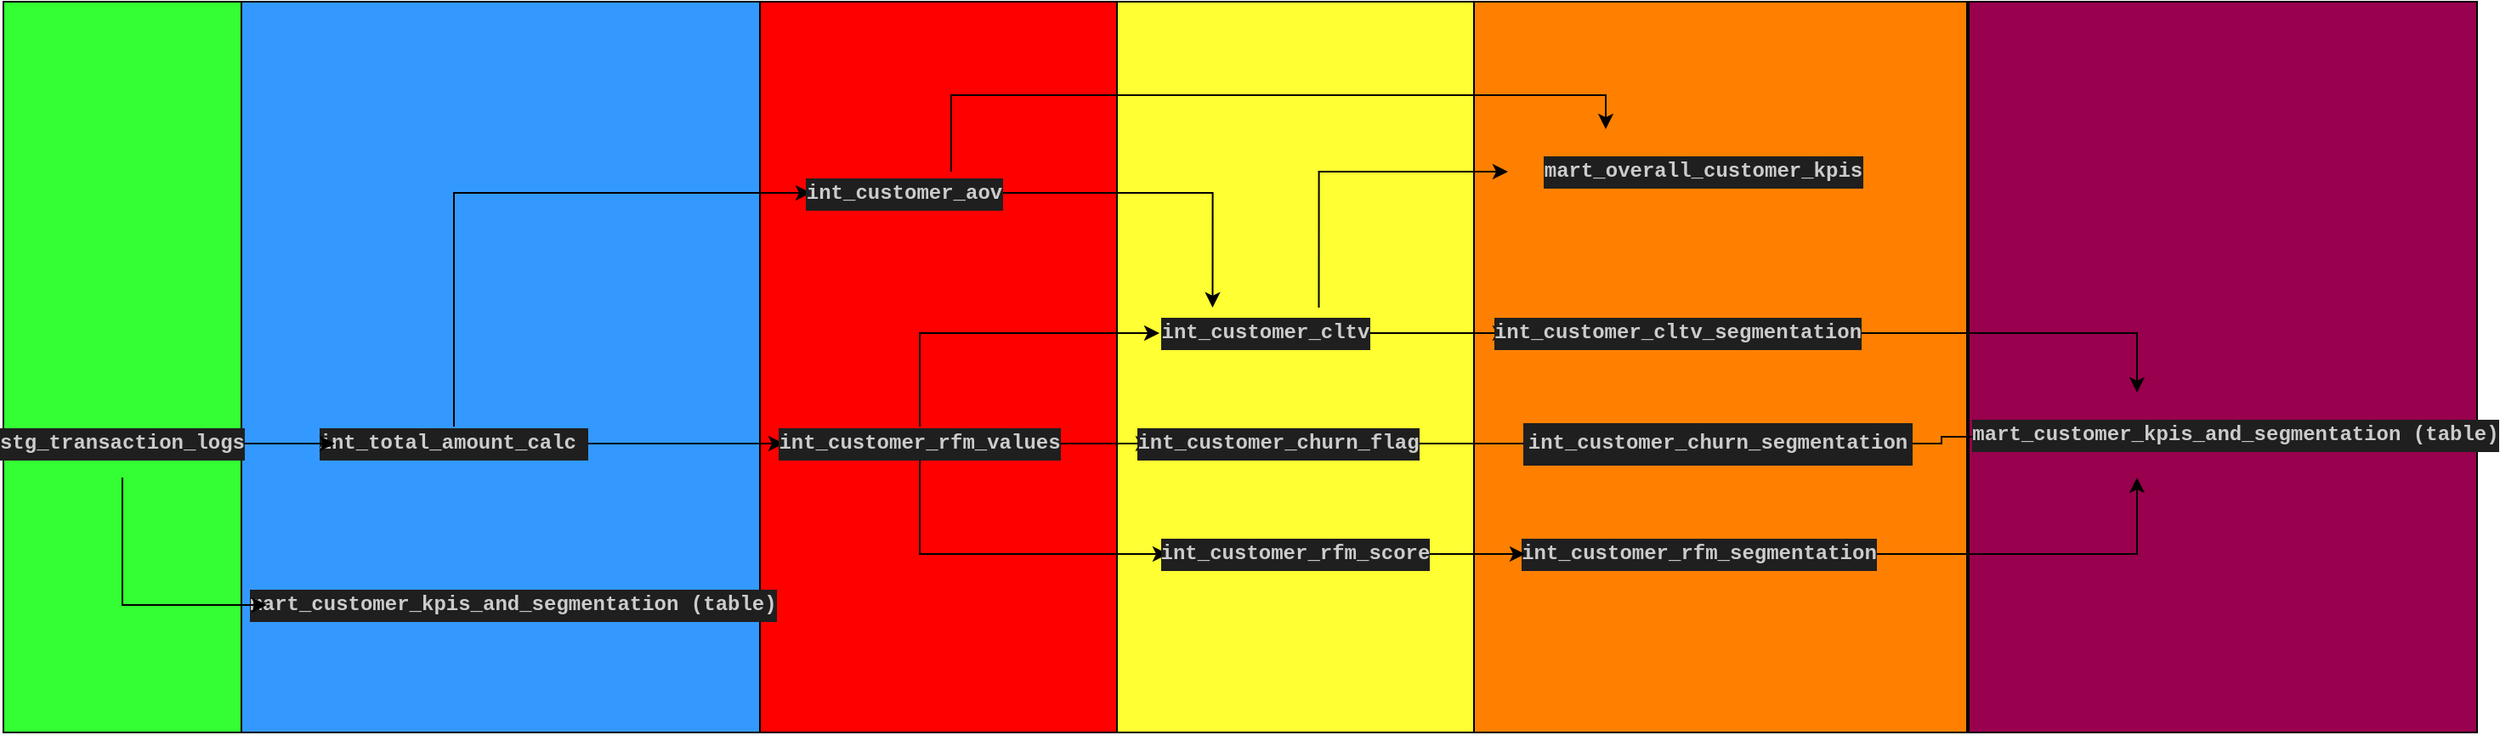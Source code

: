 <mxfile version="28.0.4">
  <diagram name="Page-1" id="6ws0Qpp1SFr7j0RGD9Xw">
    <mxGraphModel dx="2095" dy="611" grid="1" gridSize="10" guides="1" tooltips="1" connect="1" arrows="1" fold="1" page="1" pageScale="1" pageWidth="827" pageHeight="1169" math="0" shadow="0">
      <root>
        <mxCell id="0" />
        <mxCell id="1" parent="0" />
        <mxCell id="VnVgwCRqy8seNjEnO5tW-45" value="" style="rounded=0;whiteSpace=wrap;html=1;fillColor=#FF8000;" vertex="1" parent="1">
          <mxGeometry x="737.5" width="292.5" height="430" as="geometry" />
        </mxCell>
        <mxCell id="VnVgwCRqy8seNjEnO5tW-46" value="" style="rounded=0;whiteSpace=wrap;html=1;fillColor=#99004D;" vertex="1" parent="1">
          <mxGeometry x="1031" width="299" height="430" as="geometry" />
        </mxCell>
        <mxCell id="VnVgwCRqy8seNjEnO5tW-42" value="" style="rounded=0;whiteSpace=wrap;html=1;fillColor=#FFFF33;" vertex="1" parent="1">
          <mxGeometry x="530" width="210" height="430" as="geometry" />
        </mxCell>
        <mxCell id="VnVgwCRqy8seNjEnO5tW-41" value="" style="rounded=0;whiteSpace=wrap;html=1;fillColor=#FF0000;" vertex="1" parent="1">
          <mxGeometry x="320" width="210" height="430" as="geometry" />
        </mxCell>
        <mxCell id="VnVgwCRqy8seNjEnO5tW-39" value="" style="rounded=0;whiteSpace=wrap;html=1;fillColor=#3399FF;" vertex="1" parent="1">
          <mxGeometry x="15" width="305" height="430" as="geometry" />
        </mxCell>
        <mxCell id="VnVgwCRqy8seNjEnO5tW-38" value="" style="rounded=0;whiteSpace=wrap;html=1;fillColor=#33FF33;" vertex="1" parent="1">
          <mxGeometry x="-125" width="140" height="430" as="geometry" />
        </mxCell>
        <mxCell id="VnVgwCRqy8seNjEnO5tW-17" style="edgeStyle=orthogonalEdgeStyle;rounded=0;orthogonalLoop=1;jettySize=auto;html=1;exitX=1;exitY=0.5;exitDx=0;exitDy=0;entryX=0;entryY=0.5;entryDx=0;entryDy=0;" edge="1" parent="1" source="VnVgwCRqy8seNjEnO5tW-9" target="hU7J6p0bKYq7fcfu6VAh-5">
          <mxGeometry relative="1" as="geometry" />
        </mxCell>
        <mxCell id="VnVgwCRqy8seNjEnO5tW-8" style="edgeStyle=orthogonalEdgeStyle;rounded=0;orthogonalLoop=1;jettySize=auto;html=1;exitX=1;exitY=0.5;exitDx=0;exitDy=0;" edge="1" parent="1" source="hU7J6p0bKYq7fcfu6VAh-5" target="hU7J6p0bKYq7fcfu6VAh-10">
          <mxGeometry relative="1" as="geometry">
            <mxPoint x="460" y="260" as="targetPoint" />
          </mxGeometry>
        </mxCell>
        <mxCell id="hU7J6p0bKYq7fcfu6VAh-42" style="edgeStyle=orthogonalEdgeStyle;rounded=0;orthogonalLoop=1;jettySize=auto;html=1;exitX=1;exitY=0.5;exitDx=0;exitDy=0;" parent="1" source="hU7J6p0bKYq7fcfu6VAh-9" target="hU7J6p0bKYq7fcfu6VAh-15" edge="1">
          <mxGeometry relative="1" as="geometry">
            <Array as="points">
              <mxPoint x="657.5" y="195" />
            </Array>
          </mxGeometry>
        </mxCell>
        <mxCell id="VnVgwCRqy8seNjEnO5tW-34" style="edgeStyle=orthogonalEdgeStyle;rounded=0;orthogonalLoop=1;jettySize=auto;html=1;exitX=0.5;exitY=0;exitDx=0;exitDy=0;entryX=0;entryY=0.5;entryDx=0;entryDy=0;" edge="1" parent="1" source="hU7J6p0bKYq7fcfu6VAh-5" target="hU7J6p0bKYq7fcfu6VAh-9">
          <mxGeometry relative="1" as="geometry" />
        </mxCell>
        <mxCell id="VnVgwCRqy8seNjEnO5tW-50" style="edgeStyle=orthogonalEdgeStyle;rounded=0;orthogonalLoop=1;jettySize=auto;html=1;exitX=0.5;exitY=1;exitDx=0;exitDy=0;entryX=0;entryY=0.5;entryDx=0;entryDy=0;" edge="1" parent="1" source="hU7J6p0bKYq7fcfu6VAh-5" target="VnVgwCRqy8seNjEnO5tW-47">
          <mxGeometry relative="1" as="geometry" />
        </mxCell>
        <mxCell id="hU7J6p0bKYq7fcfu6VAh-5" value="&lt;div style=&quot;color: rgb(204, 204, 204); background-color: rgb(31, 31, 31); font-family: Consolas, &amp;quot;Courier New&amp;quot;, monospace; line-height: 19px; white-space: pre;&quot;&gt;&lt;div style=&quot;line-height: 19px;&quot;&gt;&lt;span class=&quot;notion-enable-hover&quot; data-token-index=&quot;0&quot; style=&quot;font-weight:600&quot;&gt;int_customer_rfm_values&lt;/span&gt;&lt;/div&gt;&lt;/div&gt;" style="text;html=1;align=center;verticalAlign=middle;whiteSpace=wrap;rounded=0;" parent="1" vertex="1">
          <mxGeometry x="334" y="250" width="160" height="20" as="geometry" />
        </mxCell>
        <mxCell id="VnVgwCRqy8seNjEnO5tW-54" style="edgeStyle=orthogonalEdgeStyle;rounded=0;orthogonalLoop=1;jettySize=auto;html=1;exitX=0.75;exitY=0;exitDx=0;exitDy=0;entryX=0;entryY=0.5;entryDx=0;entryDy=0;" edge="1" parent="1" source="hU7J6p0bKYq7fcfu6VAh-9" target="VnVgwCRqy8seNjEnO5tW-28">
          <mxGeometry relative="1" as="geometry" />
        </mxCell>
        <mxCell id="hU7J6p0bKYq7fcfu6VAh-9" value="&lt;div style=&quot;color: rgb(204, 204, 204); background-color: rgb(31, 31, 31); font-family: Consolas, &amp;quot;Courier New&amp;quot;, monospace; line-height: 19px; white-space: pre;&quot;&gt;&lt;span class=&quot;notion-enable-hover&quot; data-token-index=&quot;0&quot; style=&quot;font-weight:600&quot;&gt;int_customer_cltv&lt;/span&gt;&lt;/div&gt;" style="text;html=1;align=center;verticalAlign=middle;whiteSpace=wrap;rounded=0;" parent="1" vertex="1">
          <mxGeometry x="555" y="180" width="125" height="30" as="geometry" />
        </mxCell>
        <mxCell id="VnVgwCRqy8seNjEnO5tW-7" style="edgeStyle=orthogonalEdgeStyle;rounded=0;orthogonalLoop=1;jettySize=auto;html=1;entryX=0;entryY=0.5;entryDx=0;entryDy=0;" edge="1" parent="1" source="hU7J6p0bKYq7fcfu6VAh-10" target="hU7J6p0bKYq7fcfu6VAh-16">
          <mxGeometry relative="1" as="geometry">
            <mxPoint x="742.5" y="260" as="targetPoint" />
          </mxGeometry>
        </mxCell>
        <mxCell id="hU7J6p0bKYq7fcfu6VAh-10" value="&lt;div style=&quot;color: rgb(204, 204, 204); background-color: rgb(31, 31, 31); font-family: Consolas, &amp;quot;Courier New&amp;quot;, monospace; line-height: 19px; white-space: pre;&quot;&gt;&lt;span class=&quot;notion-enable-hover&quot; data-token-index=&quot;0&quot; style=&quot;font-weight:600&quot;&gt;int_customer_churn_flag&lt;/span&gt;&lt;/div&gt;" style="text;html=1;align=center;verticalAlign=middle;whiteSpace=wrap;rounded=0;" parent="1" vertex="1">
          <mxGeometry x="550" y="245" width="150" height="30" as="geometry" />
        </mxCell>
        <mxCell id="VnVgwCRqy8seNjEnO5tW-49" style="edgeStyle=orthogonalEdgeStyle;rounded=0;orthogonalLoop=1;jettySize=auto;html=1;exitX=1;exitY=0.5;exitDx=0;exitDy=0;entryX=0.25;entryY=1;entryDx=0;entryDy=0;" edge="1" parent="1" source="hU7J6p0bKYq7fcfu6VAh-14" target="hU7J6p0bKYq7fcfu6VAh-18">
          <mxGeometry relative="1" as="geometry" />
        </mxCell>
        <mxCell id="hU7J6p0bKYq7fcfu6VAh-14" value="&lt;div style=&quot;color: rgb(204, 204, 204); background-color: rgb(31, 31, 31); font-family: Consolas, &amp;quot;Courier New&amp;quot;, monospace; line-height: 19px; white-space: pre;&quot;&gt;&lt;b&gt;int_customer_rfm_segmentation&lt;/b&gt;&lt;/div&gt;" style="text;html=1;align=center;verticalAlign=middle;whiteSpace=wrap;rounded=0;" parent="1" vertex="1">
          <mxGeometry x="770" y="305" width="205" height="40" as="geometry" />
        </mxCell>
        <mxCell id="VnVgwCRqy8seNjEnO5tW-2" style="edgeStyle=orthogonalEdgeStyle;rounded=0;orthogonalLoop=1;jettySize=auto;html=1;exitX=1;exitY=0.5;exitDx=0;exitDy=0;entryX=0.25;entryY=0;entryDx=0;entryDy=0;" edge="1" parent="1" source="hU7J6p0bKYq7fcfu6VAh-15" target="hU7J6p0bKYq7fcfu6VAh-18">
          <mxGeometry relative="1" as="geometry">
            <Array as="points">
              <mxPoint x="1130" y="195" />
            </Array>
          </mxGeometry>
        </mxCell>
        <mxCell id="hU7J6p0bKYq7fcfu6VAh-15" value="&lt;div style=&quot;color: rgb(204, 204, 204); background-color: rgb(31, 31, 31); font-family: Consolas, &amp;quot;Courier New&amp;quot;, monospace; line-height: 19px; white-space: pre;&quot;&gt;&lt;b&gt;int_customer_cltv_segmentation&lt;/b&gt;&lt;/div&gt;" style="text;html=1;align=center;verticalAlign=middle;whiteSpace=wrap;rounded=0;" parent="1" vertex="1">
          <mxGeometry x="760" y="170" width="200" height="50" as="geometry" />
        </mxCell>
        <mxCell id="VnVgwCRqy8seNjEnO5tW-5" style="edgeStyle=orthogonalEdgeStyle;rounded=0;orthogonalLoop=1;jettySize=auto;html=1;" edge="1" parent="1" source="hU7J6p0bKYq7fcfu6VAh-16">
          <mxGeometry relative="1" as="geometry">
            <mxPoint x="1042.5" y="255" as="targetPoint" />
            <Array as="points">
              <mxPoint x="1015" y="260" />
              <mxPoint x="1015" y="256" />
            </Array>
          </mxGeometry>
        </mxCell>
        <mxCell id="hU7J6p0bKYq7fcfu6VAh-16" value="&lt;div style=&quot;color: rgb(204, 204, 204); background-color: rgb(31, 31, 31); font-family: Consolas, &amp;quot;Courier New&amp;quot;, monospace; line-height: 19px; white-space: pre;&quot;&gt;&lt;table class=&quot;simple-table&quot; id=&quot;2311363d-427c-80b6-84d1-ec609ff5034f&quot;&gt;&lt;tbody&gt;&lt;tr id=&quot;2311363d-427c-800a-8e26-e54df83b6653&quot;&gt;&lt;td style=&quot;width:243px&quot; class=&quot;&quot; id=&quot;gC?g&quot;&gt;&lt;b&gt;int_customer_churn_segmentation&lt;/b&gt;&lt;/td&gt;&lt;/tr&gt;&lt;/tbody&gt;&lt;/table&gt;&lt;/div&gt;" style="text;html=1;align=center;verticalAlign=middle;whiteSpace=wrap;rounded=0;" parent="1" vertex="1">
          <mxGeometry x="780.25" y="220" width="207" height="80" as="geometry" />
        </mxCell>
        <mxCell id="hU7J6p0bKYq7fcfu6VAh-18" value="&lt;div style=&quot;color: rgb(204, 204, 204); background-color: rgb(31, 31, 31); font-family: Consolas, &amp;quot;Courier New&amp;quot;, monospace; line-height: 19px; white-space: pre;&quot;&gt;&lt;div style=&quot;line-height: 19px;&quot;&gt;&lt;b&gt;mart_customer_kpis_and_segmentation (table)&lt;/b&gt;&lt;/div&gt;&lt;/div&gt;" style="text;html=1;align=center;verticalAlign=middle;whiteSpace=wrap;rounded=0;" parent="1" vertex="1">
          <mxGeometry x="1072.5" y="230" width="230" height="50" as="geometry" />
        </mxCell>
        <mxCell id="VnVgwCRqy8seNjEnO5tW-21" style="edgeStyle=orthogonalEdgeStyle;rounded=0;orthogonalLoop=1;jettySize=auto;html=1;exitX=0.5;exitY=0;exitDx=0;exitDy=0;entryX=0;entryY=0.5;entryDx=0;entryDy=0;" edge="1" parent="1" source="VnVgwCRqy8seNjEnO5tW-9" target="VnVgwCRqy8seNjEnO5tW-19">
          <mxGeometry relative="1" as="geometry" />
        </mxCell>
        <mxCell id="VnVgwCRqy8seNjEnO5tW-9" value="&lt;div style=&quot;color: rgb(204, 204, 204); background-color: rgb(31, 31, 31); font-family: Consolas, &amp;quot;Courier New&amp;quot;, monospace; line-height: 19px; white-space: pre;&quot;&gt;&lt;div style=&quot;line-height: 19px;&quot;&gt;&lt;span class=&quot;notion-enable-hover&quot; data-token-index=&quot;0&quot; style=&quot;&quot;&gt;&lt;b&gt;int_total_amount_calc &lt;/b&gt;&lt;/span&gt;&lt;/div&gt;&lt;/div&gt;" style="text;html=1;align=center;verticalAlign=middle;whiteSpace=wrap;rounded=0;" vertex="1" parent="1">
          <mxGeometry x="70" y="250" width="140" height="20" as="geometry" />
        </mxCell>
        <mxCell id="VnVgwCRqy8seNjEnO5tW-20" style="edgeStyle=orthogonalEdgeStyle;rounded=0;orthogonalLoop=1;jettySize=auto;html=1;exitX=1;exitY=0.5;exitDx=0;exitDy=0;entryX=0.25;entryY=0;entryDx=0;entryDy=0;" edge="1" parent="1" source="VnVgwCRqy8seNjEnO5tW-19" target="hU7J6p0bKYq7fcfu6VAh-9">
          <mxGeometry relative="1" as="geometry" />
        </mxCell>
        <mxCell id="VnVgwCRqy8seNjEnO5tW-53" style="edgeStyle=orthogonalEdgeStyle;rounded=0;orthogonalLoop=1;jettySize=auto;html=1;exitX=0.75;exitY=0;exitDx=0;exitDy=0;entryX=0.25;entryY=0;entryDx=0;entryDy=0;" edge="1" parent="1" source="VnVgwCRqy8seNjEnO5tW-19" target="VnVgwCRqy8seNjEnO5tW-28">
          <mxGeometry relative="1" as="geometry" />
        </mxCell>
        <mxCell id="VnVgwCRqy8seNjEnO5tW-19" value="&lt;div style=&quot;color: rgb(204, 204, 204); background-color: rgb(31, 31, 31); font-family: Consolas, &amp;quot;Courier New&amp;quot;, monospace; line-height: 19px; white-space: pre;&quot;&gt;&lt;div style=&quot;line-height: 19px;&quot;&gt;&lt;span class=&quot;notion-enable-hover&quot; data-token-index=&quot;0&quot; style=&quot;font-weight:600&quot;&gt;int_customer_aov&lt;/span&gt;&lt;/div&gt;&lt;/div&gt;" style="text;html=1;align=center;verticalAlign=middle;whiteSpace=wrap;rounded=0;" vertex="1" parent="1">
          <mxGeometry x="350" y="100" width="110" height="25" as="geometry" />
        </mxCell>
        <mxCell id="VnVgwCRqy8seNjEnO5tW-22" value="&lt;div style=&quot;color: rgb(204, 204, 204); background-color: rgb(31, 31, 31); font-family: Consolas, &amp;quot;Courier New&amp;quot;, monospace; line-height: 19px; white-space: pre;&quot;&gt;&lt;div style=&quot;line-height: 19px;&quot;&gt;&lt;b&gt;mart_customer_kpis_and_segmentation (table)&lt;/b&gt;&lt;/div&gt;&lt;/div&gt;" style="text;html=1;align=center;verticalAlign=middle;whiteSpace=wrap;rounded=0;" vertex="1" parent="1">
          <mxGeometry x="30" y="330" width="290" height="50" as="geometry" />
        </mxCell>
        <mxCell id="VnVgwCRqy8seNjEnO5tW-25" style="edgeStyle=orthogonalEdgeStyle;rounded=0;orthogonalLoop=1;jettySize=auto;html=1;exitX=1;exitY=0.5;exitDx=0;exitDy=0;entryX=0;entryY=0.5;entryDx=0;entryDy=0;" edge="1" parent="1" source="VnVgwCRqy8seNjEnO5tW-24" target="VnVgwCRqy8seNjEnO5tW-9">
          <mxGeometry relative="1" as="geometry">
            <mxPoint x="60" y="260" as="targetPoint" />
          </mxGeometry>
        </mxCell>
        <mxCell id="VnVgwCRqy8seNjEnO5tW-37" style="edgeStyle=orthogonalEdgeStyle;rounded=0;orthogonalLoop=1;jettySize=auto;html=1;exitX=0.5;exitY=1;exitDx=0;exitDy=0;entryX=0;entryY=0.5;entryDx=0;entryDy=0;" edge="1" parent="1" source="VnVgwCRqy8seNjEnO5tW-24" target="VnVgwCRqy8seNjEnO5tW-22">
          <mxGeometry relative="1" as="geometry" />
        </mxCell>
        <mxCell id="VnVgwCRqy8seNjEnO5tW-24" value="&lt;div style=&quot;color: rgb(204, 204, 204); background-color: rgb(31, 31, 31); font-family: Consolas, &amp;quot;Courier New&amp;quot;, monospace; line-height: 19px; white-space: pre;&quot;&gt;&lt;div style=&quot;line-height: 19px;&quot;&gt;&lt;span class=&quot;notion-enable-hover&quot; data-token-index=&quot;0&quot; style=&quot;&quot;&gt;&lt;b&gt;stg_transaction_logs&lt;/b&gt;&lt;/span&gt;&lt;/div&gt;&lt;/div&gt;" style="text;html=1;align=center;verticalAlign=middle;whiteSpace=wrap;rounded=0;" vertex="1" parent="1">
          <mxGeometry x="-90" y="240" width="70" height="40" as="geometry" />
        </mxCell>
        <mxCell id="VnVgwCRqy8seNjEnO5tW-28" value="&lt;div style=&quot;color: rgb(204, 204, 204); background-color: rgb(31, 31, 31); font-family: Consolas, &amp;quot;Courier New&amp;quot;, monospace; line-height: 19px; white-space: pre;&quot;&gt;&lt;div style=&quot;line-height: 19px;&quot;&gt;&lt;b&gt;mart_overall_customer_kpis&lt;/b&gt;&lt;/div&gt;&lt;/div&gt;" style="text;html=1;align=center;verticalAlign=middle;whiteSpace=wrap;rounded=0;" vertex="1" parent="1">
          <mxGeometry x="760" y="75" width="230" height="50" as="geometry" />
        </mxCell>
        <mxCell id="VnVgwCRqy8seNjEnO5tW-51" style="edgeStyle=orthogonalEdgeStyle;rounded=0;orthogonalLoop=1;jettySize=auto;html=1;exitX=1;exitY=0.5;exitDx=0;exitDy=0;" edge="1" parent="1" source="VnVgwCRqy8seNjEnO5tW-47" target="hU7J6p0bKYq7fcfu6VAh-14">
          <mxGeometry relative="1" as="geometry" />
        </mxCell>
        <mxCell id="VnVgwCRqy8seNjEnO5tW-47" value="&lt;div style=&quot;color: rgb(204, 204, 204); background-color: rgb(31, 31, 31); font-family: Consolas, &amp;quot;Courier New&amp;quot;, monospace; line-height: 19px; white-space: pre;&quot;&gt;&lt;span class=&quot;notion-enable-hover&quot; data-token-index=&quot;0&quot; style=&quot;font-weight:600&quot;&gt;int_customer_rfm_score&lt;/span&gt;&lt;/div&gt;" style="text;html=1;align=center;verticalAlign=middle;whiteSpace=wrap;rounded=0;" vertex="1" parent="1">
          <mxGeometry x="560" y="310" width="150" height="30" as="geometry" />
        </mxCell>
      </root>
    </mxGraphModel>
  </diagram>
</mxfile>
